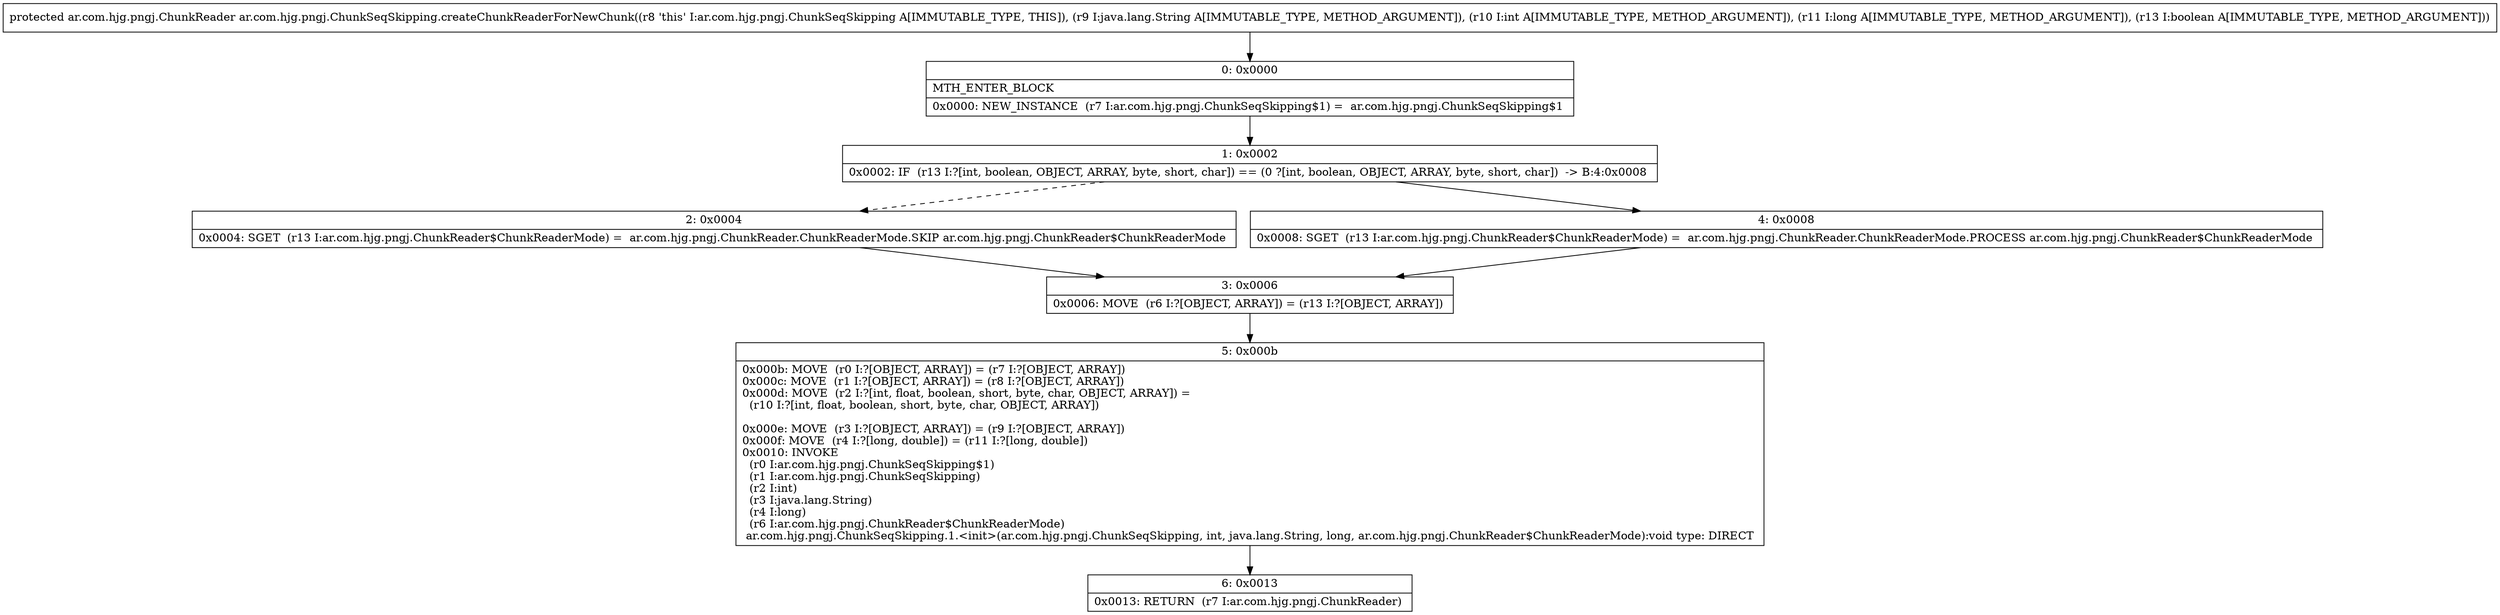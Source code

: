 digraph "CFG forar.com.hjg.pngj.ChunkSeqSkipping.createChunkReaderForNewChunk(Ljava\/lang\/String;IJZ)Lar\/com\/hjg\/pngj\/ChunkReader;" {
Node_0 [shape=record,label="{0\:\ 0x0000|MTH_ENTER_BLOCK\l|0x0000: NEW_INSTANCE  (r7 I:ar.com.hjg.pngj.ChunkSeqSkipping$1) =  ar.com.hjg.pngj.ChunkSeqSkipping$1 \l}"];
Node_1 [shape=record,label="{1\:\ 0x0002|0x0002: IF  (r13 I:?[int, boolean, OBJECT, ARRAY, byte, short, char]) == (0 ?[int, boolean, OBJECT, ARRAY, byte, short, char])  \-\> B:4:0x0008 \l}"];
Node_2 [shape=record,label="{2\:\ 0x0004|0x0004: SGET  (r13 I:ar.com.hjg.pngj.ChunkReader$ChunkReaderMode) =  ar.com.hjg.pngj.ChunkReader.ChunkReaderMode.SKIP ar.com.hjg.pngj.ChunkReader$ChunkReaderMode \l}"];
Node_3 [shape=record,label="{3\:\ 0x0006|0x0006: MOVE  (r6 I:?[OBJECT, ARRAY]) = (r13 I:?[OBJECT, ARRAY]) \l}"];
Node_4 [shape=record,label="{4\:\ 0x0008|0x0008: SGET  (r13 I:ar.com.hjg.pngj.ChunkReader$ChunkReaderMode) =  ar.com.hjg.pngj.ChunkReader.ChunkReaderMode.PROCESS ar.com.hjg.pngj.ChunkReader$ChunkReaderMode \l}"];
Node_5 [shape=record,label="{5\:\ 0x000b|0x000b: MOVE  (r0 I:?[OBJECT, ARRAY]) = (r7 I:?[OBJECT, ARRAY]) \l0x000c: MOVE  (r1 I:?[OBJECT, ARRAY]) = (r8 I:?[OBJECT, ARRAY]) \l0x000d: MOVE  (r2 I:?[int, float, boolean, short, byte, char, OBJECT, ARRAY]) = \l  (r10 I:?[int, float, boolean, short, byte, char, OBJECT, ARRAY])\l \l0x000e: MOVE  (r3 I:?[OBJECT, ARRAY]) = (r9 I:?[OBJECT, ARRAY]) \l0x000f: MOVE  (r4 I:?[long, double]) = (r11 I:?[long, double]) \l0x0010: INVOKE  \l  (r0 I:ar.com.hjg.pngj.ChunkSeqSkipping$1)\l  (r1 I:ar.com.hjg.pngj.ChunkSeqSkipping)\l  (r2 I:int)\l  (r3 I:java.lang.String)\l  (r4 I:long)\l  (r6 I:ar.com.hjg.pngj.ChunkReader$ChunkReaderMode)\l ar.com.hjg.pngj.ChunkSeqSkipping.1.\<init\>(ar.com.hjg.pngj.ChunkSeqSkipping, int, java.lang.String, long, ar.com.hjg.pngj.ChunkReader$ChunkReaderMode):void type: DIRECT \l}"];
Node_6 [shape=record,label="{6\:\ 0x0013|0x0013: RETURN  (r7 I:ar.com.hjg.pngj.ChunkReader) \l}"];
MethodNode[shape=record,label="{protected ar.com.hjg.pngj.ChunkReader ar.com.hjg.pngj.ChunkSeqSkipping.createChunkReaderForNewChunk((r8 'this' I:ar.com.hjg.pngj.ChunkSeqSkipping A[IMMUTABLE_TYPE, THIS]), (r9 I:java.lang.String A[IMMUTABLE_TYPE, METHOD_ARGUMENT]), (r10 I:int A[IMMUTABLE_TYPE, METHOD_ARGUMENT]), (r11 I:long A[IMMUTABLE_TYPE, METHOD_ARGUMENT]), (r13 I:boolean A[IMMUTABLE_TYPE, METHOD_ARGUMENT])) }"];
MethodNode -> Node_0;
Node_0 -> Node_1;
Node_1 -> Node_2[style=dashed];
Node_1 -> Node_4;
Node_2 -> Node_3;
Node_3 -> Node_5;
Node_4 -> Node_3;
Node_5 -> Node_6;
}

